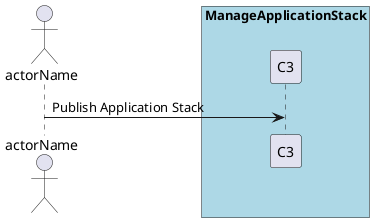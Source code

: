 @startuml
Actor "actorName" as A

box "ManageApplicationStack" #lightblue
participant "C3" as S
A -> S : Publish Application Stack
end box

@enduml

